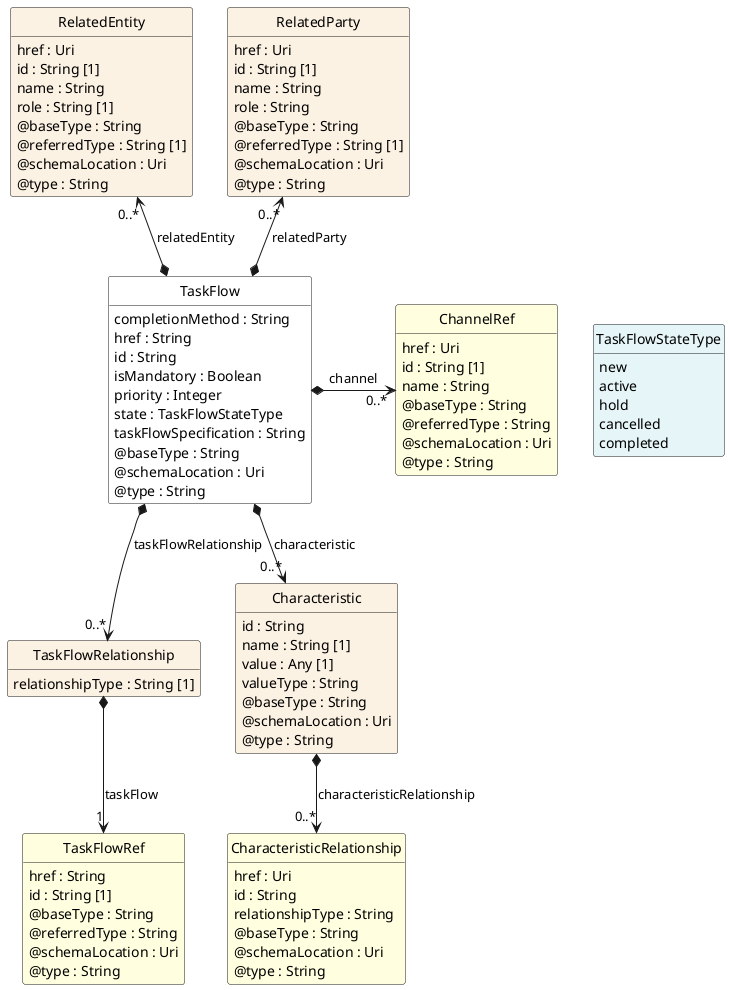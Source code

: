 @startuml
hide circle
hide methods
hide stereotype
show <<Enumeration>> stereotype
skinparam class {
   BackgroundColor<<Enumeration>> #E6F5F7
   BackgroundColor<<Ref>> #FFFFE0
   BackgroundColor<<Pivot>> #FFFFFFF
   BackgroundColor<<SimpleType>> #E2F0DA
   BackgroundColor #FCF2E3
}

class TaskFlow <<Pivot>> {
    completionMethod : String
    href : String
    id : String
    isMandatory : Boolean
    priority : Integer
    state : TaskFlowStateType
    taskFlowSpecification : String
    @baseType : String
    @schemaLocation : Uri
    @type : String
}

class RelatedEntity  {
    href : Uri
    id : String [1]
    name : String
    role : String [1]
    @baseType : String
    @referredType : String [1]
    @schemaLocation : Uri
    @type : String
}

class ChannelRef  <<Ref>> {
    href : Uri
    id : String [1]
    name : String
    @baseType : String
    @referredType : String
    @schemaLocation : Uri
    @type : String
}

class TaskFlowRelationship  {
    relationshipType : String [1]
}

class TaskFlowRef  <<Ref>> {
    href : String
    id : String [1]
    @baseType : String
    @referredType : String
    @schemaLocation : Uri
    @type : String
}

class RelatedParty  {
    href : Uri
    id : String [1]
    name : String
    role : String
    @baseType : String
    @referredType : String [1]
    @schemaLocation : Uri
    @type : String
}

class Characteristic  {
    id : String
    name : String [1]
    value : Any [1]
    valueType : String
    @baseType : String
    @schemaLocation : Uri
    @type : String
}

class CharacteristicRelationship  <<Ref>> {
    href : Uri
    id : String
    relationshipType : String
    @baseType : String
    @schemaLocation : Uri
    @type : String
}

class TaskFlowStateType <<Enumeration>> {
    new
    active
    hold
    cancelled
    completed
}

TaskFlow -right[hidden]-> TaskFlowStateType

ChannelRef "0..*" <-left-* TaskFlow : channel

RelatedParty "0..*" <--* TaskFlow : relatedParty

RelatedEntity "0..*" <--* TaskFlow : relatedEntity

TaskFlow *-->  "0..*" Characteristic : characteristic

TaskFlow *-->  "0..*" TaskFlowRelationship : taskFlowRelationship

TaskFlowRelationship *-->  "1" TaskFlowRef : taskFlow

Characteristic *-->  "0..*" CharacteristicRelationship : characteristicRelationship

@enduml